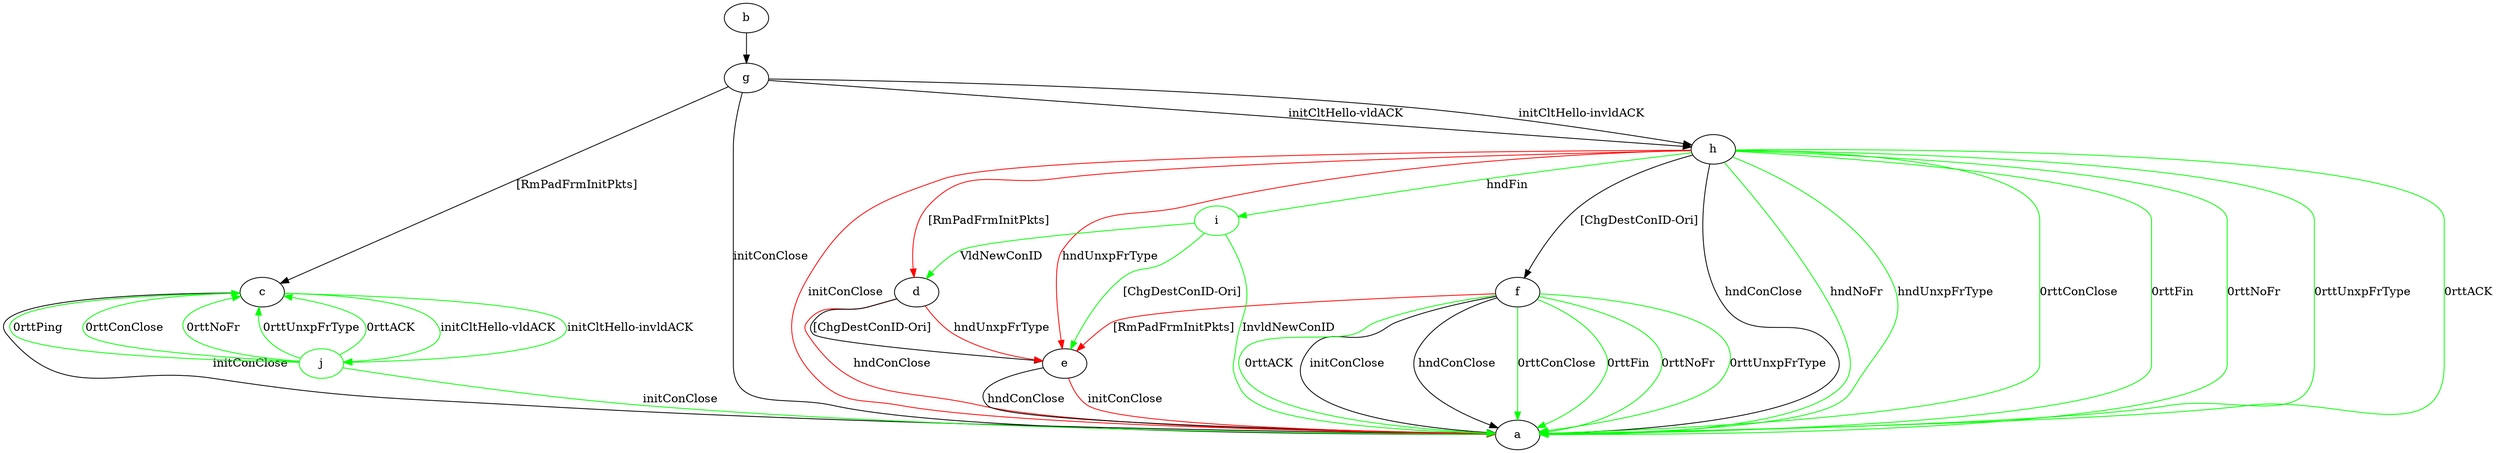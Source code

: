 digraph "" {
	b -> g	[key=0];
	c -> a	[key=0,
		label="initConClose "];
	j	[color=green];
	c -> j	[key=0,
		color=green,
		label="initCltHello-vldACK "];
	c -> j	[key=1,
		color=green,
		label="initCltHello-invldACK "];
	d -> a	[key=0,
		color=red,
		label="hndConClose "];
	d -> e	[key=0,
		label="[ChgDestConID-Ori] "];
	d -> e	[key=1,
		color=red,
		label="hndUnxpFrType "];
	e -> a	[key=0,
		label="hndConClose "];
	e -> a	[key=1,
		color=red,
		label="initConClose "];
	f -> a	[key=0,
		label="initConClose "];
	f -> a	[key=1,
		label="hndConClose "];
	f -> a	[key=2,
		color=green,
		label="0rttConClose "];
	f -> a	[key=3,
		color=green,
		label="0rttFin "];
	f -> a	[key=4,
		color=green,
		label="0rttNoFr "];
	f -> a	[key=5,
		color=green,
		label="0rttUnxpFrType "];
	f -> a	[key=6,
		color=green,
		label="0rttACK "];
	f -> e	[key=0,
		color=red,
		label="[RmPadFrmInitPkts] "];
	g -> a	[key=0,
		label="initConClose "];
	g -> c	[key=0,
		label="[RmPadFrmInitPkts] "];
	g -> h	[key=0,
		label="initCltHello-vldACK "];
	g -> h	[key=1,
		label="initCltHello-invldACK "];
	h -> a	[key=0,
		label="hndConClose "];
	h -> a	[key=1,
		color=green,
		label="hndNoFr "];
	h -> a	[key=2,
		color=green,
		label="hndUnxpFrType "];
	h -> a	[key=3,
		color=green,
		label="0rttConClose "];
	h -> a	[key=4,
		color=green,
		label="0rttFin "];
	h -> a	[key=5,
		color=green,
		label="0rttNoFr "];
	h -> a	[key=6,
		color=green,
		label="0rttUnxpFrType "];
	h -> a	[key=7,
		color=green,
		label="0rttACK "];
	h -> a	[key=8,
		color=red,
		label="initConClose "];
	h -> d	[key=0,
		color=red,
		label="[RmPadFrmInitPkts] "];
	h -> e	[key=0,
		color=red,
		label="hndUnxpFrType "];
	h -> f	[key=0,
		label="[ChgDestConID-Ori] "];
	i	[color=green];
	h -> i	[key=0,
		color=green,
		label="hndFin "];
	i -> a	[key=0,
		color=green,
		label="InvldNewConID "];
	i -> d	[key=0,
		color=green,
		label="VldNewConID "];
	i -> e	[key=0,
		color=green,
		label="[ChgDestConID-Ori] "];
	j -> a	[key=0,
		color=green,
		label="initConClose "];
	j -> c	[key=0,
		color=green,
		label="0rttPing "];
	j -> c	[key=1,
		color=green,
		label="0rttConClose "];
	j -> c	[key=2,
		color=green,
		label="0rttNoFr "];
	j -> c	[key=3,
		color=green,
		label="0rttUnxpFrType "];
	j -> c	[key=4,
		color=green,
		label="0rttACK "];
}
